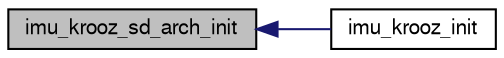 digraph "imu_krooz_sd_arch_init"
{
  edge [fontname="FreeSans",fontsize="10",labelfontname="FreeSans",labelfontsize="10"];
  node [fontname="FreeSans",fontsize="10",shape=record];
  rankdir="LR";
  Node1 [label="imu_krooz_sd_arch_init",height=0.2,width=0.4,color="black", fillcolor="grey75", style="filled", fontcolor="black"];
  Node1 -> Node2 [dir="back",color="midnightblue",fontsize="10",style="solid",fontname="FreeSans"];
  Node2 [label="imu_krooz_init",height=0.2,width=0.4,color="black", fillcolor="white", style="filled",URL="$imu__krooz__memsic_8h.html#a1aaa9960565f8e3a4101d19b3be1f4d0"];
}
